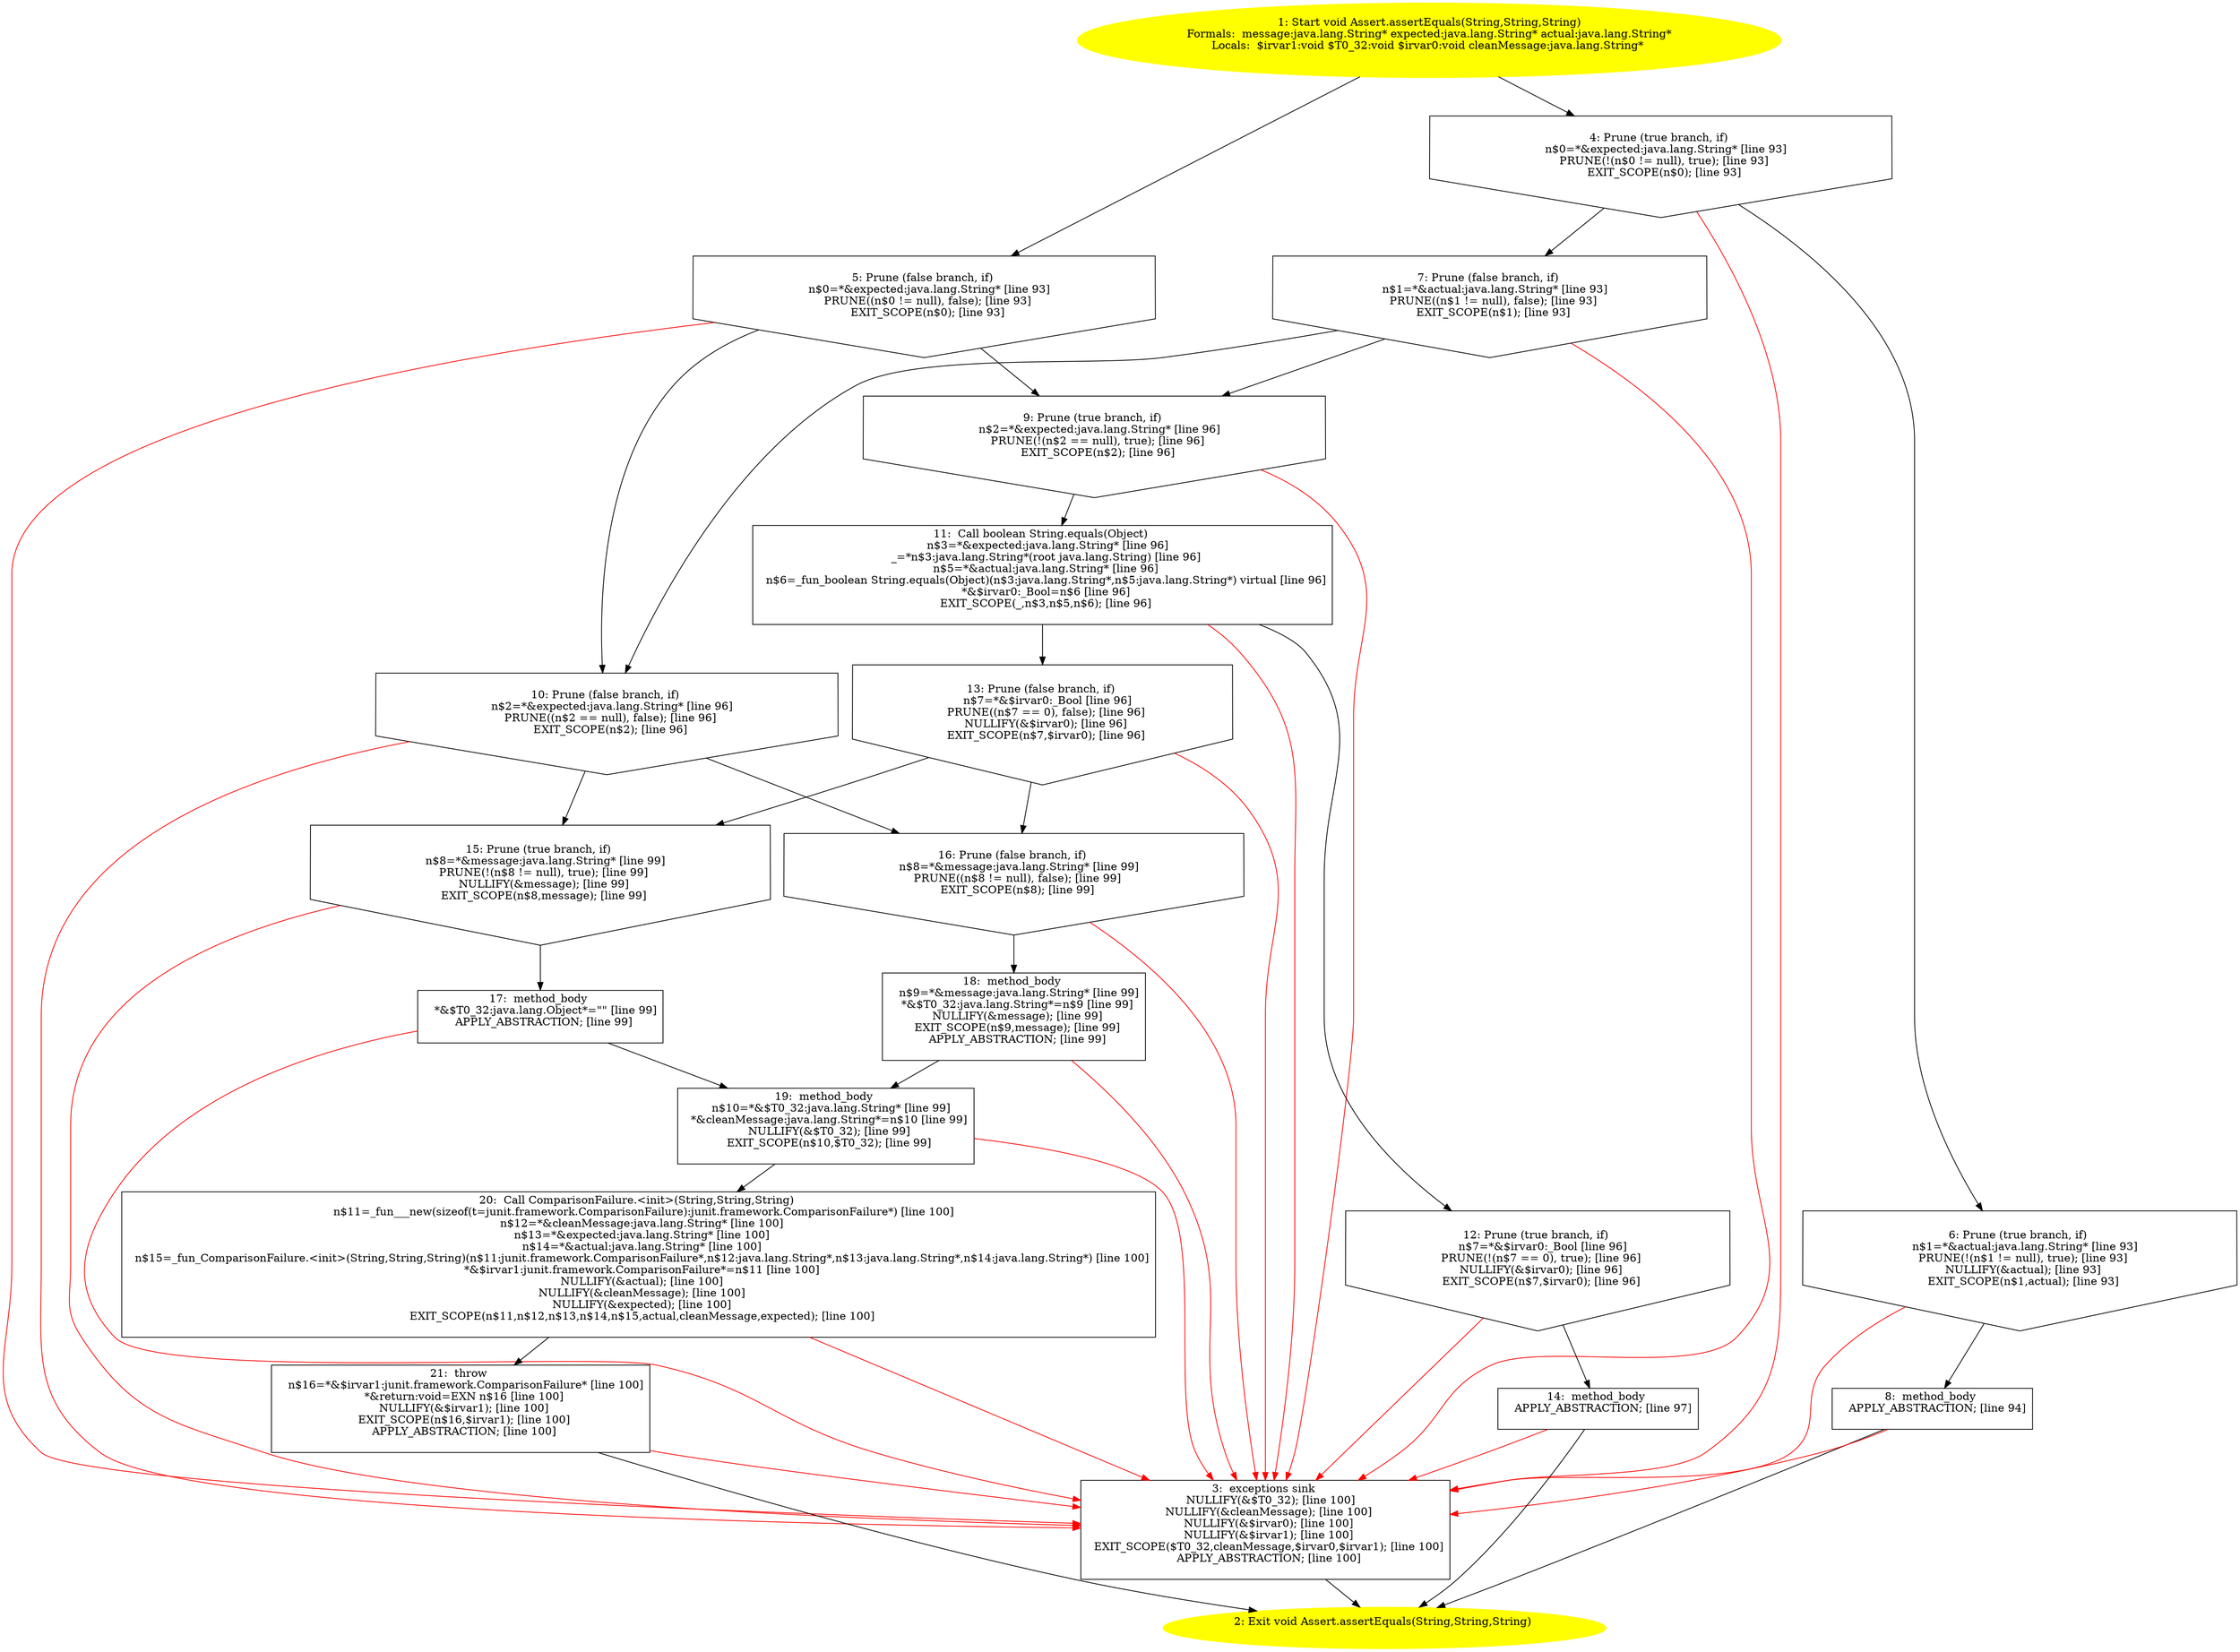 /* @generated */
digraph cfg {
"junit.framework.Assert.assertEquals(java.lang.String,java.lang.String,java.lang.String):void.497e0f3f3c726e3def803770192e6f3a_1" [label="1: Start void Assert.assertEquals(String,String,String)\nFormals:  message:java.lang.String* expected:java.lang.String* actual:java.lang.String*\nLocals:  $irvar1:void $T0_32:void $irvar0:void cleanMessage:java.lang.String* \n  " color=yellow style=filled]
	

	 "junit.framework.Assert.assertEquals(java.lang.String,java.lang.String,java.lang.String):void.497e0f3f3c726e3def803770192e6f3a_1" -> "junit.framework.Assert.assertEquals(java.lang.String,java.lang.String,java.lang.String):void.497e0f3f3c726e3def803770192e6f3a_4" ;
	 "junit.framework.Assert.assertEquals(java.lang.String,java.lang.String,java.lang.String):void.497e0f3f3c726e3def803770192e6f3a_1" -> "junit.framework.Assert.assertEquals(java.lang.String,java.lang.String,java.lang.String):void.497e0f3f3c726e3def803770192e6f3a_5" ;
"junit.framework.Assert.assertEquals(java.lang.String,java.lang.String,java.lang.String):void.497e0f3f3c726e3def803770192e6f3a_2" [label="2: Exit void Assert.assertEquals(String,String,String) \n  " color=yellow style=filled]
	

"junit.framework.Assert.assertEquals(java.lang.String,java.lang.String,java.lang.String):void.497e0f3f3c726e3def803770192e6f3a_3" [label="3:  exceptions sink \n   NULLIFY(&$T0_32); [line 100]\n  NULLIFY(&cleanMessage); [line 100]\n  NULLIFY(&$irvar0); [line 100]\n  NULLIFY(&$irvar1); [line 100]\n  EXIT_SCOPE($T0_32,cleanMessage,$irvar0,$irvar1); [line 100]\n  APPLY_ABSTRACTION; [line 100]\n " shape="box"]
	

	 "junit.framework.Assert.assertEquals(java.lang.String,java.lang.String,java.lang.String):void.497e0f3f3c726e3def803770192e6f3a_3" -> "junit.framework.Assert.assertEquals(java.lang.String,java.lang.String,java.lang.String):void.497e0f3f3c726e3def803770192e6f3a_2" ;
"junit.framework.Assert.assertEquals(java.lang.String,java.lang.String,java.lang.String):void.497e0f3f3c726e3def803770192e6f3a_4" [label="4: Prune (true branch, if) \n   n$0=*&expected:java.lang.String* [line 93]\n  PRUNE(!(n$0 != null), true); [line 93]\n  EXIT_SCOPE(n$0); [line 93]\n " shape="invhouse"]
	

	 "junit.framework.Assert.assertEquals(java.lang.String,java.lang.String,java.lang.String):void.497e0f3f3c726e3def803770192e6f3a_4" -> "junit.framework.Assert.assertEquals(java.lang.String,java.lang.String,java.lang.String):void.497e0f3f3c726e3def803770192e6f3a_6" ;
	 "junit.framework.Assert.assertEquals(java.lang.String,java.lang.String,java.lang.String):void.497e0f3f3c726e3def803770192e6f3a_4" -> "junit.framework.Assert.assertEquals(java.lang.String,java.lang.String,java.lang.String):void.497e0f3f3c726e3def803770192e6f3a_7" ;
	 "junit.framework.Assert.assertEquals(java.lang.String,java.lang.String,java.lang.String):void.497e0f3f3c726e3def803770192e6f3a_4" -> "junit.framework.Assert.assertEquals(java.lang.String,java.lang.String,java.lang.String):void.497e0f3f3c726e3def803770192e6f3a_3" [color="red" ];
"junit.framework.Assert.assertEquals(java.lang.String,java.lang.String,java.lang.String):void.497e0f3f3c726e3def803770192e6f3a_5" [label="5: Prune (false branch, if) \n   n$0=*&expected:java.lang.String* [line 93]\n  PRUNE((n$0 != null), false); [line 93]\n  EXIT_SCOPE(n$0); [line 93]\n " shape="invhouse"]
	

	 "junit.framework.Assert.assertEquals(java.lang.String,java.lang.String,java.lang.String):void.497e0f3f3c726e3def803770192e6f3a_5" -> "junit.framework.Assert.assertEquals(java.lang.String,java.lang.String,java.lang.String):void.497e0f3f3c726e3def803770192e6f3a_9" ;
	 "junit.framework.Assert.assertEquals(java.lang.String,java.lang.String,java.lang.String):void.497e0f3f3c726e3def803770192e6f3a_5" -> "junit.framework.Assert.assertEquals(java.lang.String,java.lang.String,java.lang.String):void.497e0f3f3c726e3def803770192e6f3a_10" ;
	 "junit.framework.Assert.assertEquals(java.lang.String,java.lang.String,java.lang.String):void.497e0f3f3c726e3def803770192e6f3a_5" -> "junit.framework.Assert.assertEquals(java.lang.String,java.lang.String,java.lang.String):void.497e0f3f3c726e3def803770192e6f3a_3" [color="red" ];
"junit.framework.Assert.assertEquals(java.lang.String,java.lang.String,java.lang.String):void.497e0f3f3c726e3def803770192e6f3a_6" [label="6: Prune (true branch, if) \n   n$1=*&actual:java.lang.String* [line 93]\n  PRUNE(!(n$1 != null), true); [line 93]\n  NULLIFY(&actual); [line 93]\n  EXIT_SCOPE(n$1,actual); [line 93]\n " shape="invhouse"]
	

	 "junit.framework.Assert.assertEquals(java.lang.String,java.lang.String,java.lang.String):void.497e0f3f3c726e3def803770192e6f3a_6" -> "junit.framework.Assert.assertEquals(java.lang.String,java.lang.String,java.lang.String):void.497e0f3f3c726e3def803770192e6f3a_8" ;
	 "junit.framework.Assert.assertEquals(java.lang.String,java.lang.String,java.lang.String):void.497e0f3f3c726e3def803770192e6f3a_6" -> "junit.framework.Assert.assertEquals(java.lang.String,java.lang.String,java.lang.String):void.497e0f3f3c726e3def803770192e6f3a_3" [color="red" ];
"junit.framework.Assert.assertEquals(java.lang.String,java.lang.String,java.lang.String):void.497e0f3f3c726e3def803770192e6f3a_7" [label="7: Prune (false branch, if) \n   n$1=*&actual:java.lang.String* [line 93]\n  PRUNE((n$1 != null), false); [line 93]\n  EXIT_SCOPE(n$1); [line 93]\n " shape="invhouse"]
	

	 "junit.framework.Assert.assertEquals(java.lang.String,java.lang.String,java.lang.String):void.497e0f3f3c726e3def803770192e6f3a_7" -> "junit.framework.Assert.assertEquals(java.lang.String,java.lang.String,java.lang.String):void.497e0f3f3c726e3def803770192e6f3a_9" ;
	 "junit.framework.Assert.assertEquals(java.lang.String,java.lang.String,java.lang.String):void.497e0f3f3c726e3def803770192e6f3a_7" -> "junit.framework.Assert.assertEquals(java.lang.String,java.lang.String,java.lang.String):void.497e0f3f3c726e3def803770192e6f3a_10" ;
	 "junit.framework.Assert.assertEquals(java.lang.String,java.lang.String,java.lang.String):void.497e0f3f3c726e3def803770192e6f3a_7" -> "junit.framework.Assert.assertEquals(java.lang.String,java.lang.String,java.lang.String):void.497e0f3f3c726e3def803770192e6f3a_3" [color="red" ];
"junit.framework.Assert.assertEquals(java.lang.String,java.lang.String,java.lang.String):void.497e0f3f3c726e3def803770192e6f3a_8" [label="8:  method_body \n   APPLY_ABSTRACTION; [line 94]\n " shape="box"]
	

	 "junit.framework.Assert.assertEquals(java.lang.String,java.lang.String,java.lang.String):void.497e0f3f3c726e3def803770192e6f3a_8" -> "junit.framework.Assert.assertEquals(java.lang.String,java.lang.String,java.lang.String):void.497e0f3f3c726e3def803770192e6f3a_2" ;
	 "junit.framework.Assert.assertEquals(java.lang.String,java.lang.String,java.lang.String):void.497e0f3f3c726e3def803770192e6f3a_8" -> "junit.framework.Assert.assertEquals(java.lang.String,java.lang.String,java.lang.String):void.497e0f3f3c726e3def803770192e6f3a_3" [color="red" ];
"junit.framework.Assert.assertEquals(java.lang.String,java.lang.String,java.lang.String):void.497e0f3f3c726e3def803770192e6f3a_9" [label="9: Prune (true branch, if) \n   n$2=*&expected:java.lang.String* [line 96]\n  PRUNE(!(n$2 == null), true); [line 96]\n  EXIT_SCOPE(n$2); [line 96]\n " shape="invhouse"]
	

	 "junit.framework.Assert.assertEquals(java.lang.String,java.lang.String,java.lang.String):void.497e0f3f3c726e3def803770192e6f3a_9" -> "junit.framework.Assert.assertEquals(java.lang.String,java.lang.String,java.lang.String):void.497e0f3f3c726e3def803770192e6f3a_11" ;
	 "junit.framework.Assert.assertEquals(java.lang.String,java.lang.String,java.lang.String):void.497e0f3f3c726e3def803770192e6f3a_9" -> "junit.framework.Assert.assertEquals(java.lang.String,java.lang.String,java.lang.String):void.497e0f3f3c726e3def803770192e6f3a_3" [color="red" ];
"junit.framework.Assert.assertEquals(java.lang.String,java.lang.String,java.lang.String):void.497e0f3f3c726e3def803770192e6f3a_10" [label="10: Prune (false branch, if) \n   n$2=*&expected:java.lang.String* [line 96]\n  PRUNE((n$2 == null), false); [line 96]\n  EXIT_SCOPE(n$2); [line 96]\n " shape="invhouse"]
	

	 "junit.framework.Assert.assertEquals(java.lang.String,java.lang.String,java.lang.String):void.497e0f3f3c726e3def803770192e6f3a_10" -> "junit.framework.Assert.assertEquals(java.lang.String,java.lang.String,java.lang.String):void.497e0f3f3c726e3def803770192e6f3a_15" ;
	 "junit.framework.Assert.assertEquals(java.lang.String,java.lang.String,java.lang.String):void.497e0f3f3c726e3def803770192e6f3a_10" -> "junit.framework.Assert.assertEquals(java.lang.String,java.lang.String,java.lang.String):void.497e0f3f3c726e3def803770192e6f3a_16" ;
	 "junit.framework.Assert.assertEquals(java.lang.String,java.lang.String,java.lang.String):void.497e0f3f3c726e3def803770192e6f3a_10" -> "junit.framework.Assert.assertEquals(java.lang.String,java.lang.String,java.lang.String):void.497e0f3f3c726e3def803770192e6f3a_3" [color="red" ];
"junit.framework.Assert.assertEquals(java.lang.String,java.lang.String,java.lang.String):void.497e0f3f3c726e3def803770192e6f3a_11" [label="11:  Call boolean String.equals(Object) \n   n$3=*&expected:java.lang.String* [line 96]\n  _=*n$3:java.lang.String*(root java.lang.String) [line 96]\n  n$5=*&actual:java.lang.String* [line 96]\n  n$6=_fun_boolean String.equals(Object)(n$3:java.lang.String*,n$5:java.lang.String*) virtual [line 96]\n  *&$irvar0:_Bool=n$6 [line 96]\n  EXIT_SCOPE(_,n$3,n$5,n$6); [line 96]\n " shape="box"]
	

	 "junit.framework.Assert.assertEquals(java.lang.String,java.lang.String,java.lang.String):void.497e0f3f3c726e3def803770192e6f3a_11" -> "junit.framework.Assert.assertEquals(java.lang.String,java.lang.String,java.lang.String):void.497e0f3f3c726e3def803770192e6f3a_12" ;
	 "junit.framework.Assert.assertEquals(java.lang.String,java.lang.String,java.lang.String):void.497e0f3f3c726e3def803770192e6f3a_11" -> "junit.framework.Assert.assertEquals(java.lang.String,java.lang.String,java.lang.String):void.497e0f3f3c726e3def803770192e6f3a_13" ;
	 "junit.framework.Assert.assertEquals(java.lang.String,java.lang.String,java.lang.String):void.497e0f3f3c726e3def803770192e6f3a_11" -> "junit.framework.Assert.assertEquals(java.lang.String,java.lang.String,java.lang.String):void.497e0f3f3c726e3def803770192e6f3a_3" [color="red" ];
"junit.framework.Assert.assertEquals(java.lang.String,java.lang.String,java.lang.String):void.497e0f3f3c726e3def803770192e6f3a_12" [label="12: Prune (true branch, if) \n   n$7=*&$irvar0:_Bool [line 96]\n  PRUNE(!(n$7 == 0), true); [line 96]\n  NULLIFY(&$irvar0); [line 96]\n  EXIT_SCOPE(n$7,$irvar0); [line 96]\n " shape="invhouse"]
	

	 "junit.framework.Assert.assertEquals(java.lang.String,java.lang.String,java.lang.String):void.497e0f3f3c726e3def803770192e6f3a_12" -> "junit.framework.Assert.assertEquals(java.lang.String,java.lang.String,java.lang.String):void.497e0f3f3c726e3def803770192e6f3a_14" ;
	 "junit.framework.Assert.assertEquals(java.lang.String,java.lang.String,java.lang.String):void.497e0f3f3c726e3def803770192e6f3a_12" -> "junit.framework.Assert.assertEquals(java.lang.String,java.lang.String,java.lang.String):void.497e0f3f3c726e3def803770192e6f3a_3" [color="red" ];
"junit.framework.Assert.assertEquals(java.lang.String,java.lang.String,java.lang.String):void.497e0f3f3c726e3def803770192e6f3a_13" [label="13: Prune (false branch, if) \n   n$7=*&$irvar0:_Bool [line 96]\n  PRUNE((n$7 == 0), false); [line 96]\n  NULLIFY(&$irvar0); [line 96]\n  EXIT_SCOPE(n$7,$irvar0); [line 96]\n " shape="invhouse"]
	

	 "junit.framework.Assert.assertEquals(java.lang.String,java.lang.String,java.lang.String):void.497e0f3f3c726e3def803770192e6f3a_13" -> "junit.framework.Assert.assertEquals(java.lang.String,java.lang.String,java.lang.String):void.497e0f3f3c726e3def803770192e6f3a_15" ;
	 "junit.framework.Assert.assertEquals(java.lang.String,java.lang.String,java.lang.String):void.497e0f3f3c726e3def803770192e6f3a_13" -> "junit.framework.Assert.assertEquals(java.lang.String,java.lang.String,java.lang.String):void.497e0f3f3c726e3def803770192e6f3a_16" ;
	 "junit.framework.Assert.assertEquals(java.lang.String,java.lang.String,java.lang.String):void.497e0f3f3c726e3def803770192e6f3a_13" -> "junit.framework.Assert.assertEquals(java.lang.String,java.lang.String,java.lang.String):void.497e0f3f3c726e3def803770192e6f3a_3" [color="red" ];
"junit.framework.Assert.assertEquals(java.lang.String,java.lang.String,java.lang.String):void.497e0f3f3c726e3def803770192e6f3a_14" [label="14:  method_body \n   APPLY_ABSTRACTION; [line 97]\n " shape="box"]
	

	 "junit.framework.Assert.assertEquals(java.lang.String,java.lang.String,java.lang.String):void.497e0f3f3c726e3def803770192e6f3a_14" -> "junit.framework.Assert.assertEquals(java.lang.String,java.lang.String,java.lang.String):void.497e0f3f3c726e3def803770192e6f3a_2" ;
	 "junit.framework.Assert.assertEquals(java.lang.String,java.lang.String,java.lang.String):void.497e0f3f3c726e3def803770192e6f3a_14" -> "junit.framework.Assert.assertEquals(java.lang.String,java.lang.String,java.lang.String):void.497e0f3f3c726e3def803770192e6f3a_3" [color="red" ];
"junit.framework.Assert.assertEquals(java.lang.String,java.lang.String,java.lang.String):void.497e0f3f3c726e3def803770192e6f3a_15" [label="15: Prune (true branch, if) \n   n$8=*&message:java.lang.String* [line 99]\n  PRUNE(!(n$8 != null), true); [line 99]\n  NULLIFY(&message); [line 99]\n  EXIT_SCOPE(n$8,message); [line 99]\n " shape="invhouse"]
	

	 "junit.framework.Assert.assertEquals(java.lang.String,java.lang.String,java.lang.String):void.497e0f3f3c726e3def803770192e6f3a_15" -> "junit.framework.Assert.assertEquals(java.lang.String,java.lang.String,java.lang.String):void.497e0f3f3c726e3def803770192e6f3a_17" ;
	 "junit.framework.Assert.assertEquals(java.lang.String,java.lang.String,java.lang.String):void.497e0f3f3c726e3def803770192e6f3a_15" -> "junit.framework.Assert.assertEquals(java.lang.String,java.lang.String,java.lang.String):void.497e0f3f3c726e3def803770192e6f3a_3" [color="red" ];
"junit.framework.Assert.assertEquals(java.lang.String,java.lang.String,java.lang.String):void.497e0f3f3c726e3def803770192e6f3a_16" [label="16: Prune (false branch, if) \n   n$8=*&message:java.lang.String* [line 99]\n  PRUNE((n$8 != null), false); [line 99]\n  EXIT_SCOPE(n$8); [line 99]\n " shape="invhouse"]
	

	 "junit.framework.Assert.assertEquals(java.lang.String,java.lang.String,java.lang.String):void.497e0f3f3c726e3def803770192e6f3a_16" -> "junit.framework.Assert.assertEquals(java.lang.String,java.lang.String,java.lang.String):void.497e0f3f3c726e3def803770192e6f3a_18" ;
	 "junit.framework.Assert.assertEquals(java.lang.String,java.lang.String,java.lang.String):void.497e0f3f3c726e3def803770192e6f3a_16" -> "junit.framework.Assert.assertEquals(java.lang.String,java.lang.String,java.lang.String):void.497e0f3f3c726e3def803770192e6f3a_3" [color="red" ];
"junit.framework.Assert.assertEquals(java.lang.String,java.lang.String,java.lang.String):void.497e0f3f3c726e3def803770192e6f3a_17" [label="17:  method_body \n   *&$T0_32:java.lang.Object*=\"\" [line 99]\n  APPLY_ABSTRACTION; [line 99]\n " shape="box"]
	

	 "junit.framework.Assert.assertEquals(java.lang.String,java.lang.String,java.lang.String):void.497e0f3f3c726e3def803770192e6f3a_17" -> "junit.framework.Assert.assertEquals(java.lang.String,java.lang.String,java.lang.String):void.497e0f3f3c726e3def803770192e6f3a_19" ;
	 "junit.framework.Assert.assertEquals(java.lang.String,java.lang.String,java.lang.String):void.497e0f3f3c726e3def803770192e6f3a_17" -> "junit.framework.Assert.assertEquals(java.lang.String,java.lang.String,java.lang.String):void.497e0f3f3c726e3def803770192e6f3a_3" [color="red" ];
"junit.framework.Assert.assertEquals(java.lang.String,java.lang.String,java.lang.String):void.497e0f3f3c726e3def803770192e6f3a_18" [label="18:  method_body \n   n$9=*&message:java.lang.String* [line 99]\n  *&$T0_32:java.lang.String*=n$9 [line 99]\n  NULLIFY(&message); [line 99]\n  EXIT_SCOPE(n$9,message); [line 99]\n  APPLY_ABSTRACTION; [line 99]\n " shape="box"]
	

	 "junit.framework.Assert.assertEquals(java.lang.String,java.lang.String,java.lang.String):void.497e0f3f3c726e3def803770192e6f3a_18" -> "junit.framework.Assert.assertEquals(java.lang.String,java.lang.String,java.lang.String):void.497e0f3f3c726e3def803770192e6f3a_19" ;
	 "junit.framework.Assert.assertEquals(java.lang.String,java.lang.String,java.lang.String):void.497e0f3f3c726e3def803770192e6f3a_18" -> "junit.framework.Assert.assertEquals(java.lang.String,java.lang.String,java.lang.String):void.497e0f3f3c726e3def803770192e6f3a_3" [color="red" ];
"junit.framework.Assert.assertEquals(java.lang.String,java.lang.String,java.lang.String):void.497e0f3f3c726e3def803770192e6f3a_19" [label="19:  method_body \n   n$10=*&$T0_32:java.lang.String* [line 99]\n  *&cleanMessage:java.lang.String*=n$10 [line 99]\n  NULLIFY(&$T0_32); [line 99]\n  EXIT_SCOPE(n$10,$T0_32); [line 99]\n " shape="box"]
	

	 "junit.framework.Assert.assertEquals(java.lang.String,java.lang.String,java.lang.String):void.497e0f3f3c726e3def803770192e6f3a_19" -> "junit.framework.Assert.assertEquals(java.lang.String,java.lang.String,java.lang.String):void.497e0f3f3c726e3def803770192e6f3a_20" ;
	 "junit.framework.Assert.assertEquals(java.lang.String,java.lang.String,java.lang.String):void.497e0f3f3c726e3def803770192e6f3a_19" -> "junit.framework.Assert.assertEquals(java.lang.String,java.lang.String,java.lang.String):void.497e0f3f3c726e3def803770192e6f3a_3" [color="red" ];
"junit.framework.Assert.assertEquals(java.lang.String,java.lang.String,java.lang.String):void.497e0f3f3c726e3def803770192e6f3a_20" [label="20:  Call ComparisonFailure.<init>(String,String,String) \n   n$11=_fun___new(sizeof(t=junit.framework.ComparisonFailure):junit.framework.ComparisonFailure*) [line 100]\n  n$12=*&cleanMessage:java.lang.String* [line 100]\n  n$13=*&expected:java.lang.String* [line 100]\n  n$14=*&actual:java.lang.String* [line 100]\n  n$15=_fun_ComparisonFailure.<init>(String,String,String)(n$11:junit.framework.ComparisonFailure*,n$12:java.lang.String*,n$13:java.lang.String*,n$14:java.lang.String*) [line 100]\n  *&$irvar1:junit.framework.ComparisonFailure*=n$11 [line 100]\n  NULLIFY(&actual); [line 100]\n  NULLIFY(&cleanMessage); [line 100]\n  NULLIFY(&expected); [line 100]\n  EXIT_SCOPE(n$11,n$12,n$13,n$14,n$15,actual,cleanMessage,expected); [line 100]\n " shape="box"]
	

	 "junit.framework.Assert.assertEquals(java.lang.String,java.lang.String,java.lang.String):void.497e0f3f3c726e3def803770192e6f3a_20" -> "junit.framework.Assert.assertEquals(java.lang.String,java.lang.String,java.lang.String):void.497e0f3f3c726e3def803770192e6f3a_21" ;
	 "junit.framework.Assert.assertEquals(java.lang.String,java.lang.String,java.lang.String):void.497e0f3f3c726e3def803770192e6f3a_20" -> "junit.framework.Assert.assertEquals(java.lang.String,java.lang.String,java.lang.String):void.497e0f3f3c726e3def803770192e6f3a_3" [color="red" ];
"junit.framework.Assert.assertEquals(java.lang.String,java.lang.String,java.lang.String):void.497e0f3f3c726e3def803770192e6f3a_21" [label="21:  throw \n   n$16=*&$irvar1:junit.framework.ComparisonFailure* [line 100]\n  *&return:void=EXN n$16 [line 100]\n  NULLIFY(&$irvar1); [line 100]\n  EXIT_SCOPE(n$16,$irvar1); [line 100]\n  APPLY_ABSTRACTION; [line 100]\n " shape="box"]
	

	 "junit.framework.Assert.assertEquals(java.lang.String,java.lang.String,java.lang.String):void.497e0f3f3c726e3def803770192e6f3a_21" -> "junit.framework.Assert.assertEquals(java.lang.String,java.lang.String,java.lang.String):void.497e0f3f3c726e3def803770192e6f3a_2" ;
	 "junit.framework.Assert.assertEquals(java.lang.String,java.lang.String,java.lang.String):void.497e0f3f3c726e3def803770192e6f3a_21" -> "junit.framework.Assert.assertEquals(java.lang.String,java.lang.String,java.lang.String):void.497e0f3f3c726e3def803770192e6f3a_3" [color="red" ];
}
